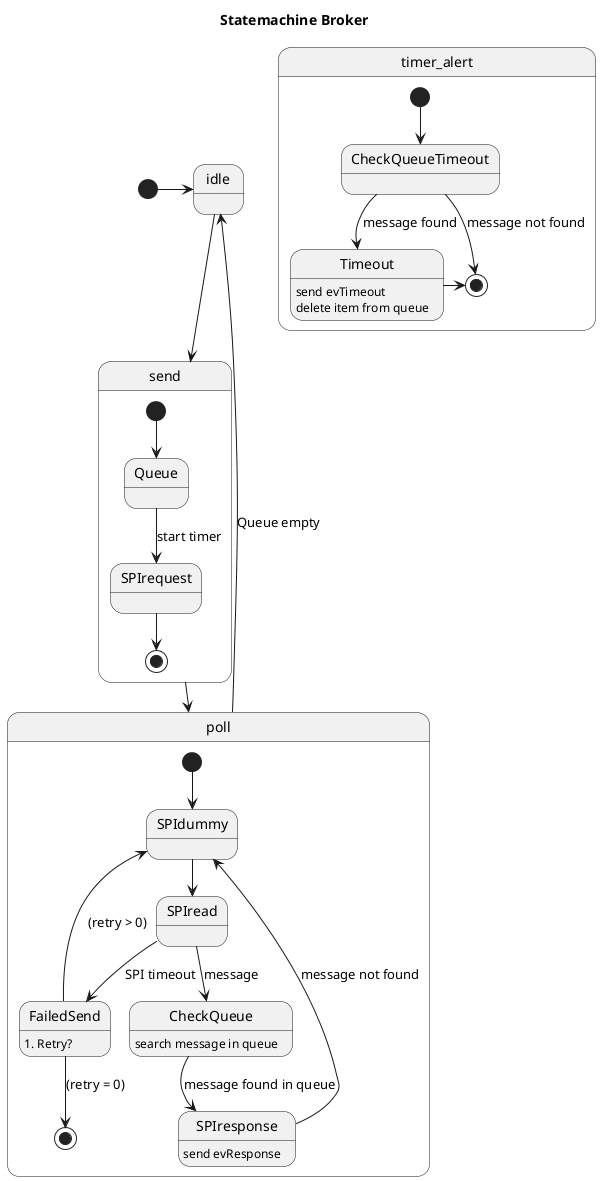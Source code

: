 @startuml
title Statemachine Broker

state send {
[*] --> Queue
Queue --> SPIrequest : start timer
SPIrequest --> [*]
}
state poll {
[*]  --> SPIdummy
SPIdummy --> SPIread
SPIread --> FailedSend : SPI timeout
SPIread --> CheckQueue : message
CheckQueue : search message in queue
CheckQueue --> SPIresponse : message found in queue
SPIresponse --> SPIdummy : message not found
SPIresponse : send evResponse

FailedSend --> SPIdummy : (retry > 0)
FailedSend --> [*] : (retry = 0)
FailedSend: #Retry?
}


state timer_alert {
[*] --> CheckQueueTimeout
CheckQueueTimeout --> Timeout : message found
Timeout -> [*]
CheckQueueTimeout --> [*] : message not found
Timeout : send evTimeout
Timeout : delete item from queue
}

[*] -> idle
idle -> send : evRequest()
send -> poll 
poll -up-> idle : Queue empty




@enduml
